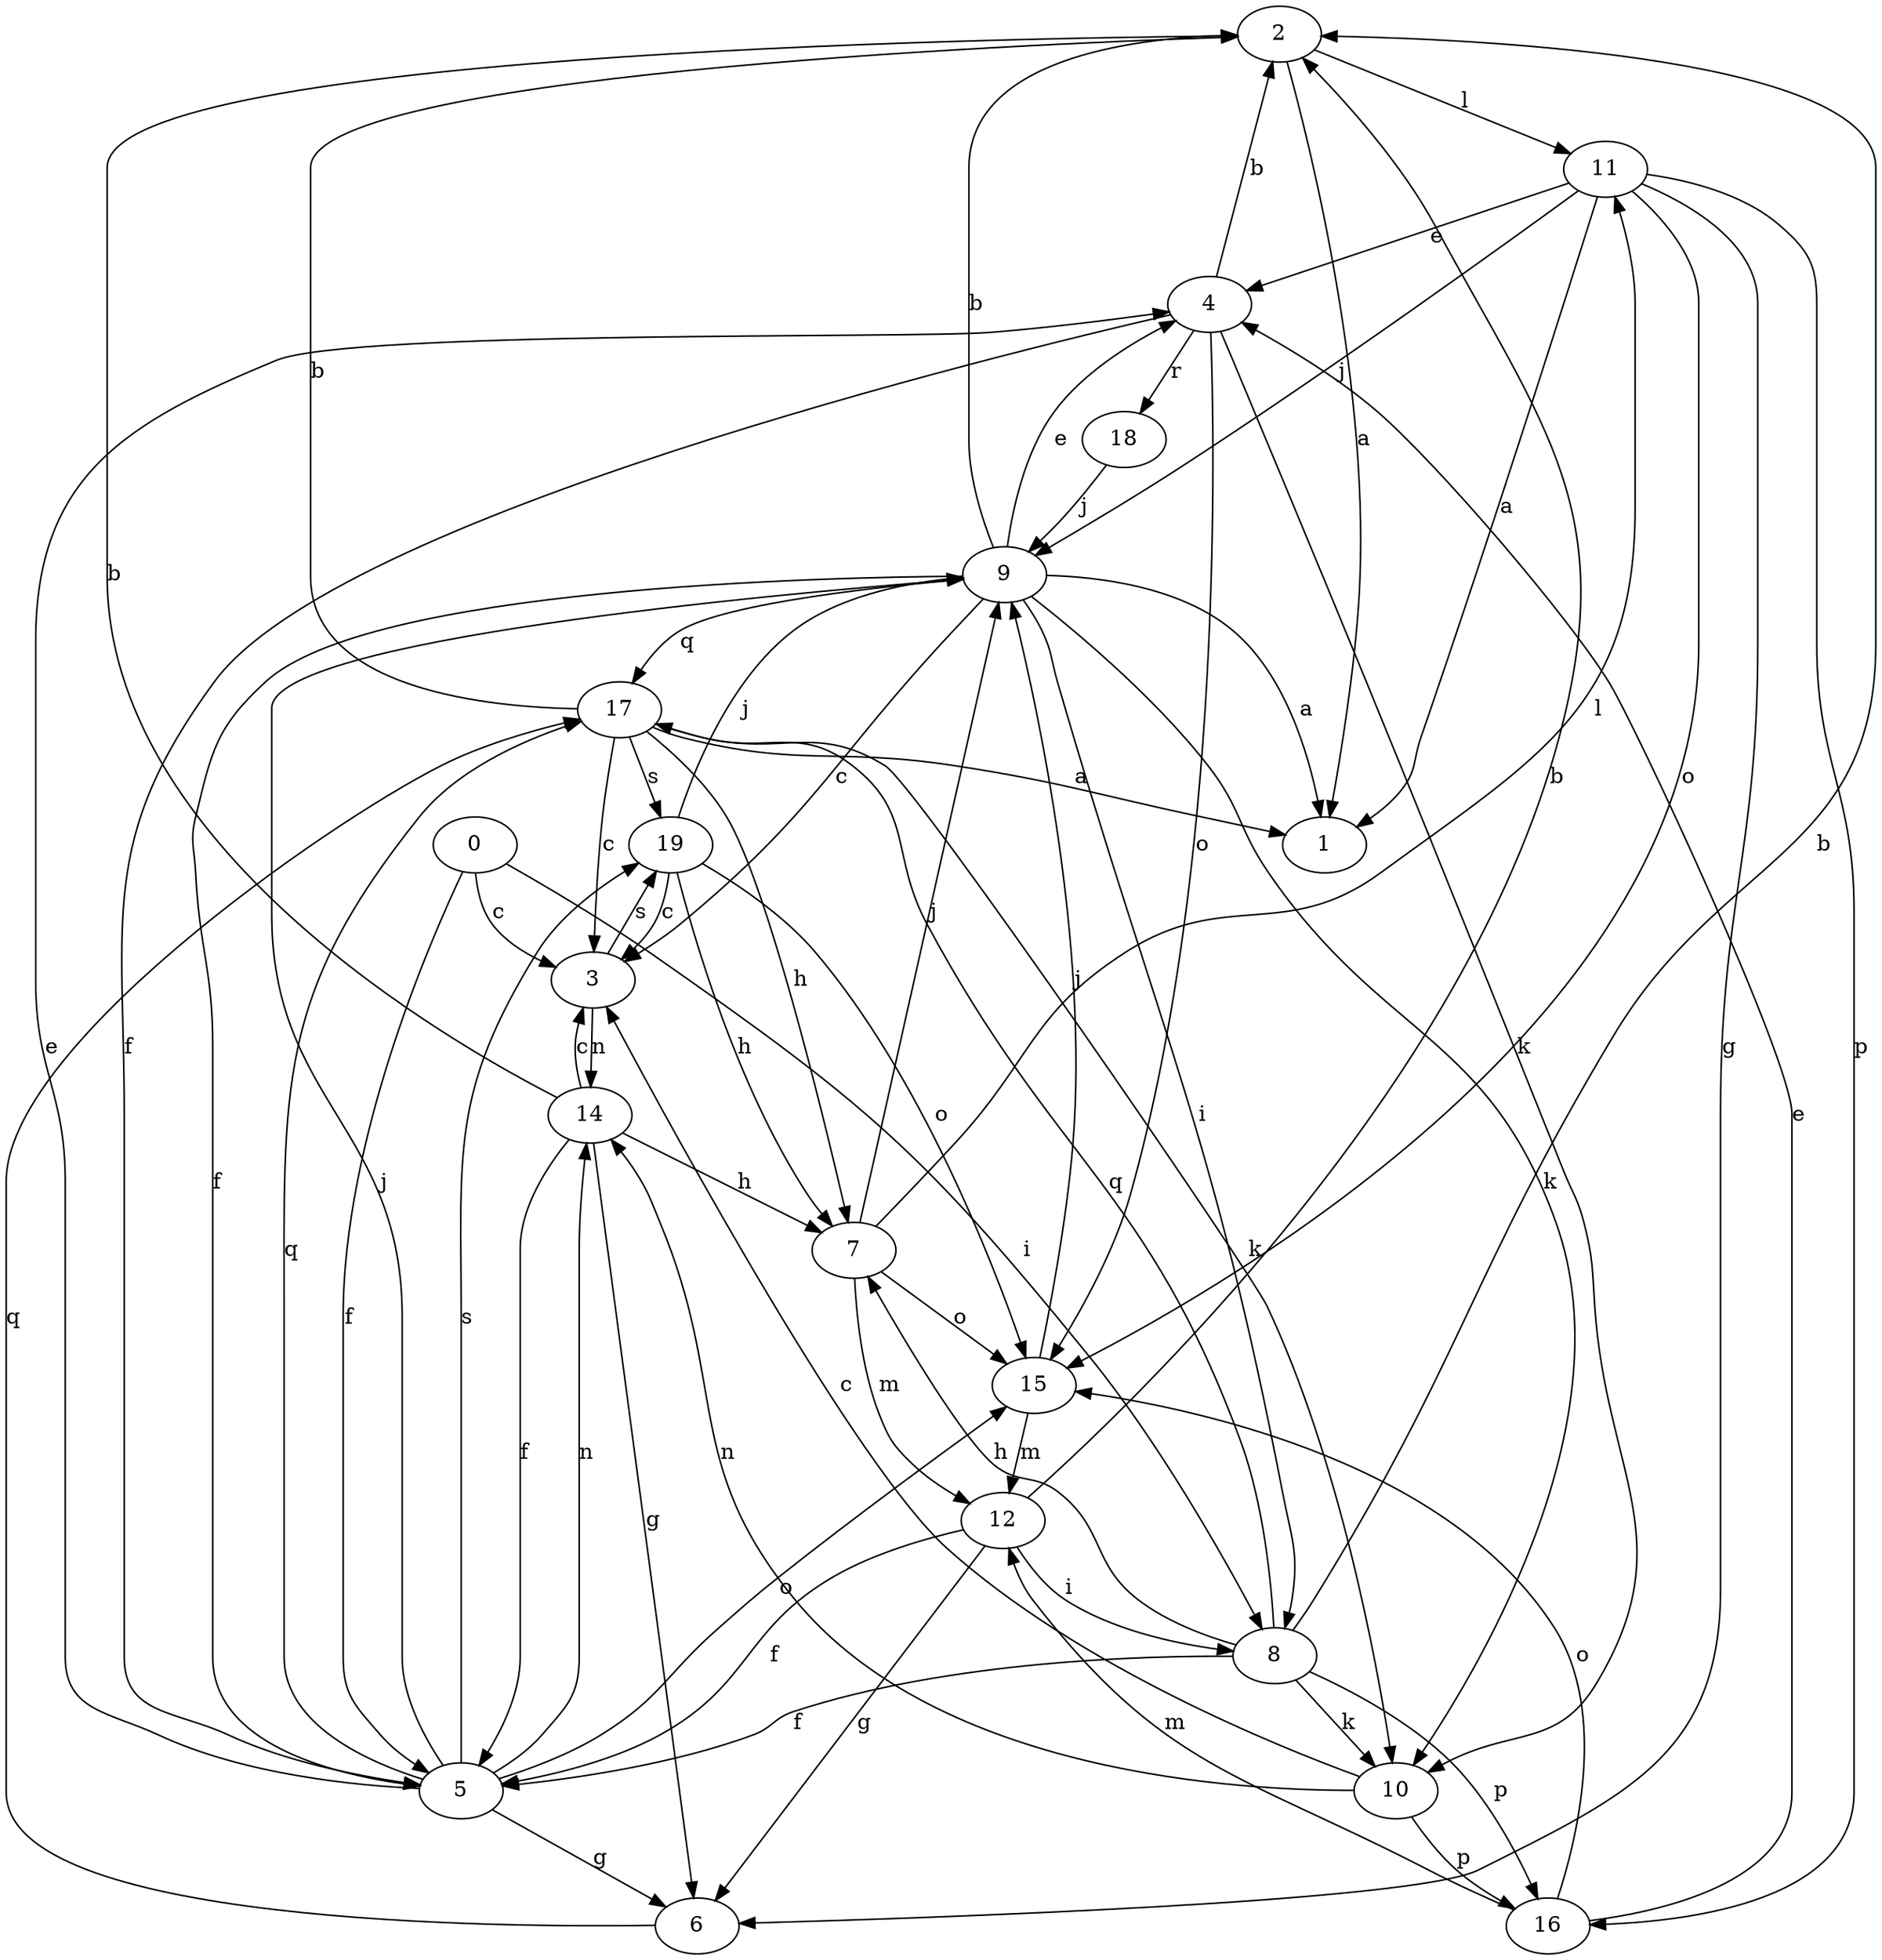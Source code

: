 strict digraph  {
1;
2;
3;
4;
5;
0;
6;
7;
8;
9;
10;
11;
12;
14;
15;
16;
17;
18;
19;
2 -> 1  [label=a];
2 -> 11  [label=l];
3 -> 14  [label=n];
3 -> 19  [label=s];
4 -> 2  [label=b];
4 -> 5  [label=f];
4 -> 10  [label=k];
4 -> 15  [label=o];
4 -> 18  [label=r];
5 -> 4  [label=e];
5 -> 6  [label=g];
5 -> 9  [label=j];
5 -> 14  [label=n];
5 -> 15  [label=o];
5 -> 17  [label=q];
5 -> 19  [label=s];
0 -> 3  [label=c];
0 -> 5  [label=f];
0 -> 8  [label=i];
6 -> 17  [label=q];
7 -> 9  [label=j];
7 -> 11  [label=l];
7 -> 12  [label=m];
7 -> 15  [label=o];
8 -> 2  [label=b];
8 -> 5  [label=f];
8 -> 7  [label=h];
8 -> 10  [label=k];
8 -> 16  [label=p];
8 -> 17  [label=q];
9 -> 1  [label=a];
9 -> 2  [label=b];
9 -> 3  [label=c];
9 -> 4  [label=e];
9 -> 5  [label=f];
9 -> 8  [label=i];
9 -> 10  [label=k];
9 -> 17  [label=q];
10 -> 3  [label=c];
10 -> 14  [label=n];
10 -> 16  [label=p];
11 -> 1  [label=a];
11 -> 4  [label=e];
11 -> 6  [label=g];
11 -> 9  [label=j];
11 -> 15  [label=o];
11 -> 16  [label=p];
12 -> 2  [label=b];
12 -> 5  [label=f];
12 -> 6  [label=g];
12 -> 8  [label=i];
14 -> 2  [label=b];
14 -> 3  [label=c];
14 -> 5  [label=f];
14 -> 6  [label=g];
14 -> 7  [label=h];
15 -> 9  [label=j];
15 -> 12  [label=m];
16 -> 4  [label=e];
16 -> 12  [label=m];
16 -> 15  [label=o];
17 -> 1  [label=a];
17 -> 2  [label=b];
17 -> 3  [label=c];
17 -> 7  [label=h];
17 -> 10  [label=k];
17 -> 19  [label=s];
18 -> 9  [label=j];
19 -> 3  [label=c];
19 -> 7  [label=h];
19 -> 9  [label=j];
19 -> 15  [label=o];
}
